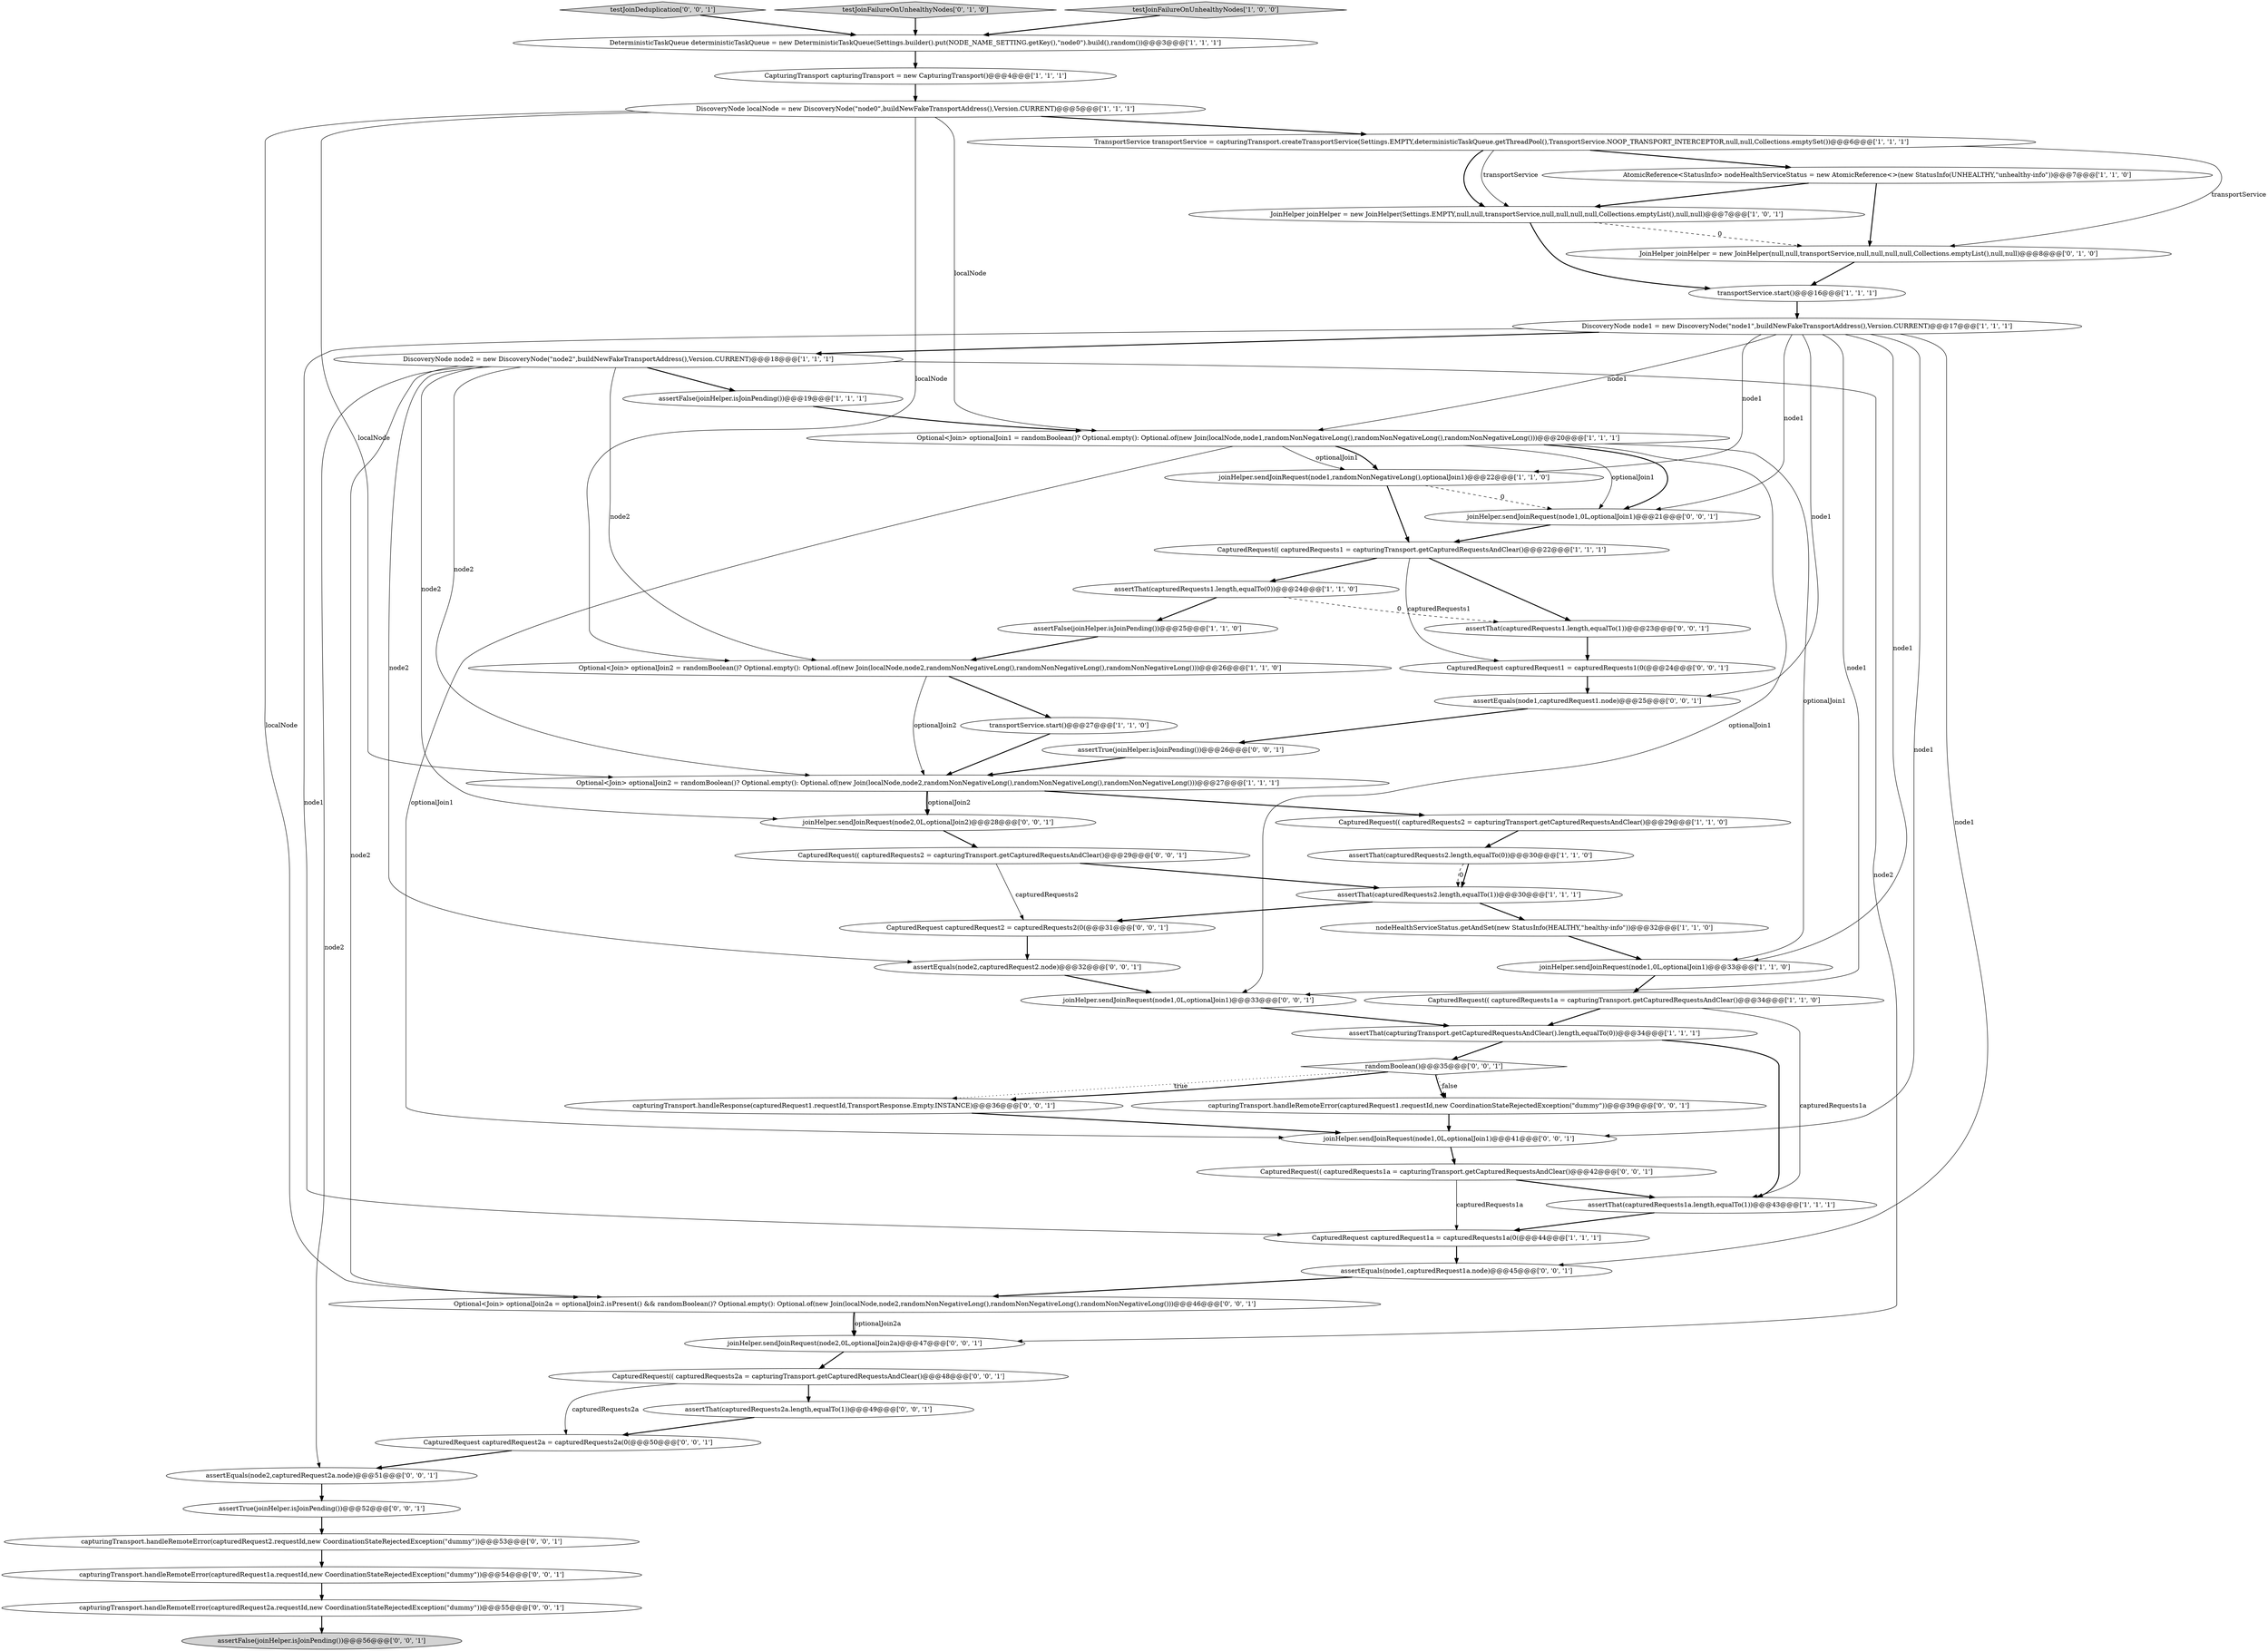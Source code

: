 digraph {
10 [style = filled, label = "assertThat(capturedRequests1.length,equalTo(0))@@@24@@@['1', '1', '0']", fillcolor = white, shape = ellipse image = "AAA0AAABBB1BBB"];
6 [style = filled, label = "assertFalse(joinHelper.isJoinPending())@@@25@@@['1', '1', '0']", fillcolor = white, shape = ellipse image = "AAA0AAABBB1BBB"];
51 [style = filled, label = "assertEquals(node2,capturedRequest2a.node)@@@51@@@['0', '0', '1']", fillcolor = white, shape = ellipse image = "AAA0AAABBB3BBB"];
54 [style = filled, label = "assertEquals(node1,capturedRequest1.node)@@@25@@@['0', '0', '1']", fillcolor = white, shape = ellipse image = "AAA0AAABBB3BBB"];
37 [style = filled, label = "joinHelper.sendJoinRequest(node2,0L,optionalJoin2a)@@@47@@@['0', '0', '1']", fillcolor = white, shape = ellipse image = "AAA0AAABBB3BBB"];
43 [style = filled, label = "CapturedRequest capturedRequest1 = capturedRequests1(0(@@@24@@@['0', '0', '1']", fillcolor = white, shape = ellipse image = "AAA0AAABBB3BBB"];
17 [style = filled, label = "JoinHelper joinHelper = new JoinHelper(Settings.EMPTY,null,null,transportService,null,null,null,null,Collections.emptyList(),null,null)@@@7@@@['1', '0', '1']", fillcolor = white, shape = ellipse image = "AAA0AAABBB1BBB"];
31 [style = filled, label = "joinHelper.sendJoinRequest(node2,0L,optionalJoin2)@@@28@@@['0', '0', '1']", fillcolor = white, shape = ellipse image = "AAA0AAABBB3BBB"];
33 [style = filled, label = "assertEquals(node1,capturedRequest1a.node)@@@45@@@['0', '0', '1']", fillcolor = white, shape = ellipse image = "AAA0AAABBB3BBB"];
34 [style = filled, label = "assertTrue(joinHelper.isJoinPending())@@@52@@@['0', '0', '1']", fillcolor = white, shape = ellipse image = "AAA0AAABBB3BBB"];
38 [style = filled, label = "joinHelper.sendJoinRequest(node1,0L,optionalJoin1)@@@21@@@['0', '0', '1']", fillcolor = white, shape = ellipse image = "AAA0AAABBB3BBB"];
35 [style = filled, label = "assertFalse(joinHelper.isJoinPending())@@@56@@@['0', '0', '1']", fillcolor = lightgray, shape = ellipse image = "AAA0AAABBB3BBB"];
25 [style = filled, label = "transportService.start()@@@16@@@['1', '1', '1']", fillcolor = white, shape = ellipse image = "AAA0AAABBB1BBB"];
30 [style = filled, label = "capturingTransport.handleRemoteError(capturedRequest2.requestId,new CoordinationStateRejectedException(\"dummy\"))@@@53@@@['0', '0', '1']", fillcolor = white, shape = ellipse image = "AAA0AAABBB3BBB"];
20 [style = filled, label = "assertThat(capturedRequests2.length,equalTo(1))@@@30@@@['1', '1', '1']", fillcolor = white, shape = ellipse image = "AAA0AAABBB1BBB"];
8 [style = filled, label = "AtomicReference<StatusInfo> nodeHealthServiceStatus = new AtomicReference<>(new StatusInfo(UNHEALTHY,\"unhealthy-info\"))@@@7@@@['1', '1', '0']", fillcolor = white, shape = ellipse image = "AAA0AAABBB1BBB"];
7 [style = filled, label = "nodeHealthServiceStatus.getAndSet(new StatusInfo(HEALTHY,\"healthy-info\"))@@@32@@@['1', '1', '0']", fillcolor = white, shape = ellipse image = "AAA0AAABBB1BBB"];
48 [style = filled, label = "testJoinDeduplication['0', '0', '1']", fillcolor = lightgray, shape = diamond image = "AAA0AAABBB3BBB"];
28 [style = filled, label = "testJoinFailureOnUnhealthyNodes['0', '1', '0']", fillcolor = lightgray, shape = diamond image = "AAA0AAABBB2BBB"];
21 [style = filled, label = "Optional<Join> optionalJoin1 = randomBoolean()? Optional.empty(): Optional.of(new Join(localNode,node1,randomNonNegativeLong(),randomNonNegativeLong(),randomNonNegativeLong()))@@@20@@@['1', '1', '1']", fillcolor = white, shape = ellipse image = "AAA0AAABBB1BBB"];
32 [style = filled, label = "randomBoolean()@@@35@@@['0', '0', '1']", fillcolor = white, shape = diamond image = "AAA0AAABBB3BBB"];
3 [style = filled, label = "TransportService transportService = capturingTransport.createTransportService(Settings.EMPTY,deterministicTaskQueue.getThreadPool(),TransportService.NOOP_TRANSPORT_INTERCEPTOR,null,null,Collections.emptySet())@@@6@@@['1', '1', '1']", fillcolor = white, shape = ellipse image = "AAA0AAABBB1BBB"];
18 [style = filled, label = "assertThat(capturedRequests2.length,equalTo(0))@@@30@@@['1', '1', '0']", fillcolor = white, shape = ellipse image = "AAA0AAABBB1BBB"];
24 [style = filled, label = "DeterministicTaskQueue deterministicTaskQueue = new DeterministicTaskQueue(Settings.builder().put(NODE_NAME_SETTING.getKey(),\"node0\").build(),random())@@@3@@@['1', '1', '1']", fillcolor = white, shape = ellipse image = "AAA0AAABBB1BBB"];
1 [style = filled, label = "CapturedRequest(( capturedRequests2 = capturingTransport.getCapturedRequestsAndClear()@@@29@@@['1', '1', '0']", fillcolor = white, shape = ellipse image = "AAA0AAABBB1BBB"];
52 [style = filled, label = "capturingTransport.handleResponse(capturedRequest1.requestId,TransportResponse.Empty.INSTANCE)@@@36@@@['0', '0', '1']", fillcolor = white, shape = ellipse image = "AAA0AAABBB3BBB"];
0 [style = filled, label = "DiscoveryNode node2 = new DiscoveryNode(\"node2\",buildNewFakeTransportAddress(),Version.CURRENT)@@@18@@@['1', '1', '1']", fillcolor = white, shape = ellipse image = "AAA0AAABBB1BBB"];
15 [style = filled, label = "DiscoveryNode node1 = new DiscoveryNode(\"node1\",buildNewFakeTransportAddress(),Version.CURRENT)@@@17@@@['1', '1', '1']", fillcolor = white, shape = ellipse image = "AAA0AAABBB1BBB"];
36 [style = filled, label = "capturingTransport.handleRemoteError(capturedRequest1.requestId,new CoordinationStateRejectedException(\"dummy\"))@@@39@@@['0', '0', '1']", fillcolor = white, shape = ellipse image = "AAA0AAABBB3BBB"];
39 [style = filled, label = "assertThat(capturedRequests1.length,equalTo(1))@@@23@@@['0', '0', '1']", fillcolor = white, shape = ellipse image = "AAA0AAABBB3BBB"];
2 [style = filled, label = "DiscoveryNode localNode = new DiscoveryNode(\"node0\",buildNewFakeTransportAddress(),Version.CURRENT)@@@5@@@['1', '1', '1']", fillcolor = white, shape = ellipse image = "AAA0AAABBB1BBB"];
53 [style = filled, label = "joinHelper.sendJoinRequest(node1,0L,optionalJoin1)@@@41@@@['0', '0', '1']", fillcolor = white, shape = ellipse image = "AAA0AAABBB3BBB"];
46 [style = filled, label = "capturingTransport.handleRemoteError(capturedRequest2a.requestId,new CoordinationStateRejectedException(\"dummy\"))@@@55@@@['0', '0', '1']", fillcolor = white, shape = ellipse image = "AAA0AAABBB3BBB"];
50 [style = filled, label = "assertEquals(node2,capturedRequest2.node)@@@32@@@['0', '0', '1']", fillcolor = white, shape = ellipse image = "AAA0AAABBB3BBB"];
42 [style = filled, label = "joinHelper.sendJoinRequest(node1,0L,optionalJoin1)@@@33@@@['0', '0', '1']", fillcolor = white, shape = ellipse image = "AAA0AAABBB3BBB"];
22 [style = filled, label = "Optional<Join> optionalJoin2 = randomBoolean()? Optional.empty(): Optional.of(new Join(localNode,node2,randomNonNegativeLong(),randomNonNegativeLong(),randomNonNegativeLong()))@@@27@@@['1', '1', '1']", fillcolor = white, shape = ellipse image = "AAA0AAABBB1BBB"];
47 [style = filled, label = "capturingTransport.handleRemoteError(capturedRequest1a.requestId,new CoordinationStateRejectedException(\"dummy\"))@@@54@@@['0', '0', '1']", fillcolor = white, shape = ellipse image = "AAA0AAABBB3BBB"];
4 [style = filled, label = "assertThat(capturingTransport.getCapturedRequestsAndClear().length,equalTo(0))@@@34@@@['1', '1', '1']", fillcolor = white, shape = ellipse image = "AAA0AAABBB1BBB"];
49 [style = filled, label = "CapturedRequest capturedRequest2a = capturedRequests2a(0(@@@50@@@['0', '0', '1']", fillcolor = white, shape = ellipse image = "AAA0AAABBB3BBB"];
57 [style = filled, label = "assertTrue(joinHelper.isJoinPending())@@@26@@@['0', '0', '1']", fillcolor = white, shape = ellipse image = "AAA0AAABBB3BBB"];
56 [style = filled, label = "Optional<Join> optionalJoin2a = optionalJoin2.isPresent() && randomBoolean()? Optional.empty(): Optional.of(new Join(localNode,node2,randomNonNegativeLong(),randomNonNegativeLong(),randomNonNegativeLong()))@@@46@@@['0', '0', '1']", fillcolor = white, shape = ellipse image = "AAA0AAABBB3BBB"];
41 [style = filled, label = "CapturedRequest(( capturedRequests2 = capturingTransport.getCapturedRequestsAndClear()@@@29@@@['0', '0', '1']", fillcolor = white, shape = ellipse image = "AAA0AAABBB3BBB"];
12 [style = filled, label = "assertFalse(joinHelper.isJoinPending())@@@19@@@['1', '1', '1']", fillcolor = white, shape = ellipse image = "AAA0AAABBB1BBB"];
14 [style = filled, label = "joinHelper.sendJoinRequest(node1,randomNonNegativeLong(),optionalJoin1)@@@22@@@['1', '1', '0']", fillcolor = white, shape = ellipse image = "AAA0AAABBB1BBB"];
29 [style = filled, label = "JoinHelper joinHelper = new JoinHelper(null,null,transportService,null,null,null,null,Collections.emptyList(),null,null)@@@8@@@['0', '1', '0']", fillcolor = white, shape = ellipse image = "AAA1AAABBB2BBB"];
5 [style = filled, label = "CapturedRequest capturedRequest1a = capturedRequests1a(0(@@@44@@@['1', '1', '1']", fillcolor = white, shape = ellipse image = "AAA0AAABBB1BBB"];
45 [style = filled, label = "assertThat(capturedRequests2a.length,equalTo(1))@@@49@@@['0', '0', '1']", fillcolor = white, shape = ellipse image = "AAA0AAABBB3BBB"];
19 [style = filled, label = "CapturingTransport capturingTransport = new CapturingTransport()@@@4@@@['1', '1', '1']", fillcolor = white, shape = ellipse image = "AAA0AAABBB1BBB"];
55 [style = filled, label = "CapturedRequest capturedRequest2 = capturedRequests2(0(@@@31@@@['0', '0', '1']", fillcolor = white, shape = ellipse image = "AAA0AAABBB3BBB"];
9 [style = filled, label = "Optional<Join> optionalJoin2 = randomBoolean()? Optional.empty(): Optional.of(new Join(localNode,node2,randomNonNegativeLong(),randomNonNegativeLong(),randomNonNegativeLong()))@@@26@@@['1', '1', '0']", fillcolor = white, shape = ellipse image = "AAA0AAABBB1BBB"];
23 [style = filled, label = "joinHelper.sendJoinRequest(node1,0L,optionalJoin1)@@@33@@@['1', '1', '0']", fillcolor = white, shape = ellipse image = "AAA0AAABBB1BBB"];
11 [style = filled, label = "CapturedRequest(( capturedRequests1a = capturingTransport.getCapturedRequestsAndClear()@@@34@@@['1', '1', '0']", fillcolor = white, shape = ellipse image = "AAA0AAABBB1BBB"];
44 [style = filled, label = "CapturedRequest(( capturedRequests2a = capturingTransport.getCapturedRequestsAndClear()@@@48@@@['0', '0', '1']", fillcolor = white, shape = ellipse image = "AAA0AAABBB3BBB"];
40 [style = filled, label = "CapturedRequest(( capturedRequests1a = capturingTransport.getCapturedRequestsAndClear()@@@42@@@['0', '0', '1']", fillcolor = white, shape = ellipse image = "AAA0AAABBB3BBB"];
16 [style = filled, label = "testJoinFailureOnUnhealthyNodes['1', '0', '0']", fillcolor = lightgray, shape = diamond image = "AAA0AAABBB1BBB"];
27 [style = filled, label = "transportService.start()@@@27@@@['1', '1', '0']", fillcolor = white, shape = ellipse image = "AAA0AAABBB1BBB"];
13 [style = filled, label = "CapturedRequest(( capturedRequests1 = capturingTransport.getCapturedRequestsAndClear()@@@22@@@['1', '1', '1']", fillcolor = white, shape = ellipse image = "AAA0AAABBB1BBB"];
26 [style = filled, label = "assertThat(capturedRequests1a.length,equalTo(1))@@@43@@@['1', '1', '1']", fillcolor = white, shape = ellipse image = "AAA0AAABBB1BBB"];
7->23 [style = bold, label=""];
43->54 [style = bold, label=""];
11->4 [style = bold, label=""];
18->20 [style = bold, label=""];
20->7 [style = bold, label=""];
21->53 [style = solid, label="optionalJoin1"];
4->26 [style = bold, label=""];
9->22 [style = solid, label="optionalJoin2"];
1->18 [style = bold, label=""];
21->14 [style = solid, label="optionalJoin1"];
22->31 [style = bold, label=""];
2->56 [style = solid, label="localNode"];
0->22 [style = solid, label="node2"];
3->17 [style = bold, label=""];
15->0 [style = bold, label=""];
5->33 [style = bold, label=""];
13->43 [style = solid, label="capturedRequests1"];
13->10 [style = bold, label=""];
52->53 [style = bold, label=""];
21->23 [style = solid, label="optionalJoin1"];
17->29 [style = dashed, label="0"];
13->39 [style = bold, label=""];
10->39 [style = dashed, label="0"];
9->27 [style = bold, label=""];
53->40 [style = bold, label=""];
36->53 [style = bold, label=""];
14->13 [style = bold, label=""];
47->46 [style = bold, label=""];
15->23 [style = solid, label="node1"];
2->3 [style = bold, label=""];
54->57 [style = bold, label=""];
56->37 [style = bold, label=""];
0->12 [style = bold, label=""];
31->41 [style = bold, label=""];
41->55 [style = solid, label="capturedRequests2"];
3->8 [style = bold, label=""];
0->50 [style = solid, label="node2"];
21->42 [style = solid, label="optionalJoin1"];
55->50 [style = bold, label=""];
15->14 [style = solid, label="node1"];
19->2 [style = bold, label=""];
48->24 [style = bold, label=""];
34->30 [style = bold, label=""];
22->1 [style = bold, label=""];
32->52 [style = dotted, label="true"];
25->15 [style = bold, label=""];
30->47 [style = bold, label=""];
21->14 [style = bold, label=""];
0->51 [style = solid, label="node2"];
3->29 [style = solid, label="transportService"];
10->6 [style = bold, label=""];
42->4 [style = bold, label=""];
11->26 [style = solid, label="capturedRequests1a"];
0->37 [style = solid, label="node2"];
15->5 [style = solid, label="node1"];
15->42 [style = solid, label="node1"];
2->22 [style = solid, label="localNode"];
39->43 [style = bold, label=""];
51->34 [style = bold, label=""];
32->52 [style = bold, label=""];
3->17 [style = solid, label="transportService"];
29->25 [style = bold, label=""];
38->13 [style = bold, label=""];
40->26 [style = bold, label=""];
15->33 [style = solid, label="node1"];
2->21 [style = solid, label="localNode"];
40->5 [style = solid, label="capturedRequests1a"];
15->54 [style = solid, label="node1"];
21->38 [style = bold, label=""];
24->19 [style = bold, label=""];
14->38 [style = dashed, label="0"];
16->24 [style = bold, label=""];
0->9 [style = solid, label="node2"];
44->49 [style = solid, label="capturedRequests2a"];
0->31 [style = solid, label="node2"];
37->44 [style = bold, label=""];
56->37 [style = solid, label="optionalJoin2a"];
49->51 [style = bold, label=""];
4->32 [style = bold, label=""];
15->21 [style = solid, label="node1"];
12->21 [style = bold, label=""];
44->45 [style = bold, label=""];
23->11 [style = bold, label=""];
50->42 [style = bold, label=""];
8->17 [style = bold, label=""];
45->49 [style = bold, label=""];
32->36 [style = dotted, label="false"];
27->22 [style = bold, label=""];
15->53 [style = solid, label="node1"];
21->38 [style = solid, label="optionalJoin1"];
6->9 [style = bold, label=""];
57->22 [style = bold, label=""];
32->36 [style = bold, label=""];
0->56 [style = solid, label="node2"];
22->31 [style = solid, label="optionalJoin2"];
8->29 [style = bold, label=""];
2->9 [style = solid, label="localNode"];
28->24 [style = bold, label=""];
18->20 [style = dashed, label="0"];
26->5 [style = bold, label=""];
46->35 [style = bold, label=""];
33->56 [style = bold, label=""];
15->38 [style = solid, label="node1"];
20->55 [style = bold, label=""];
41->20 [style = bold, label=""];
17->25 [style = bold, label=""];
}
